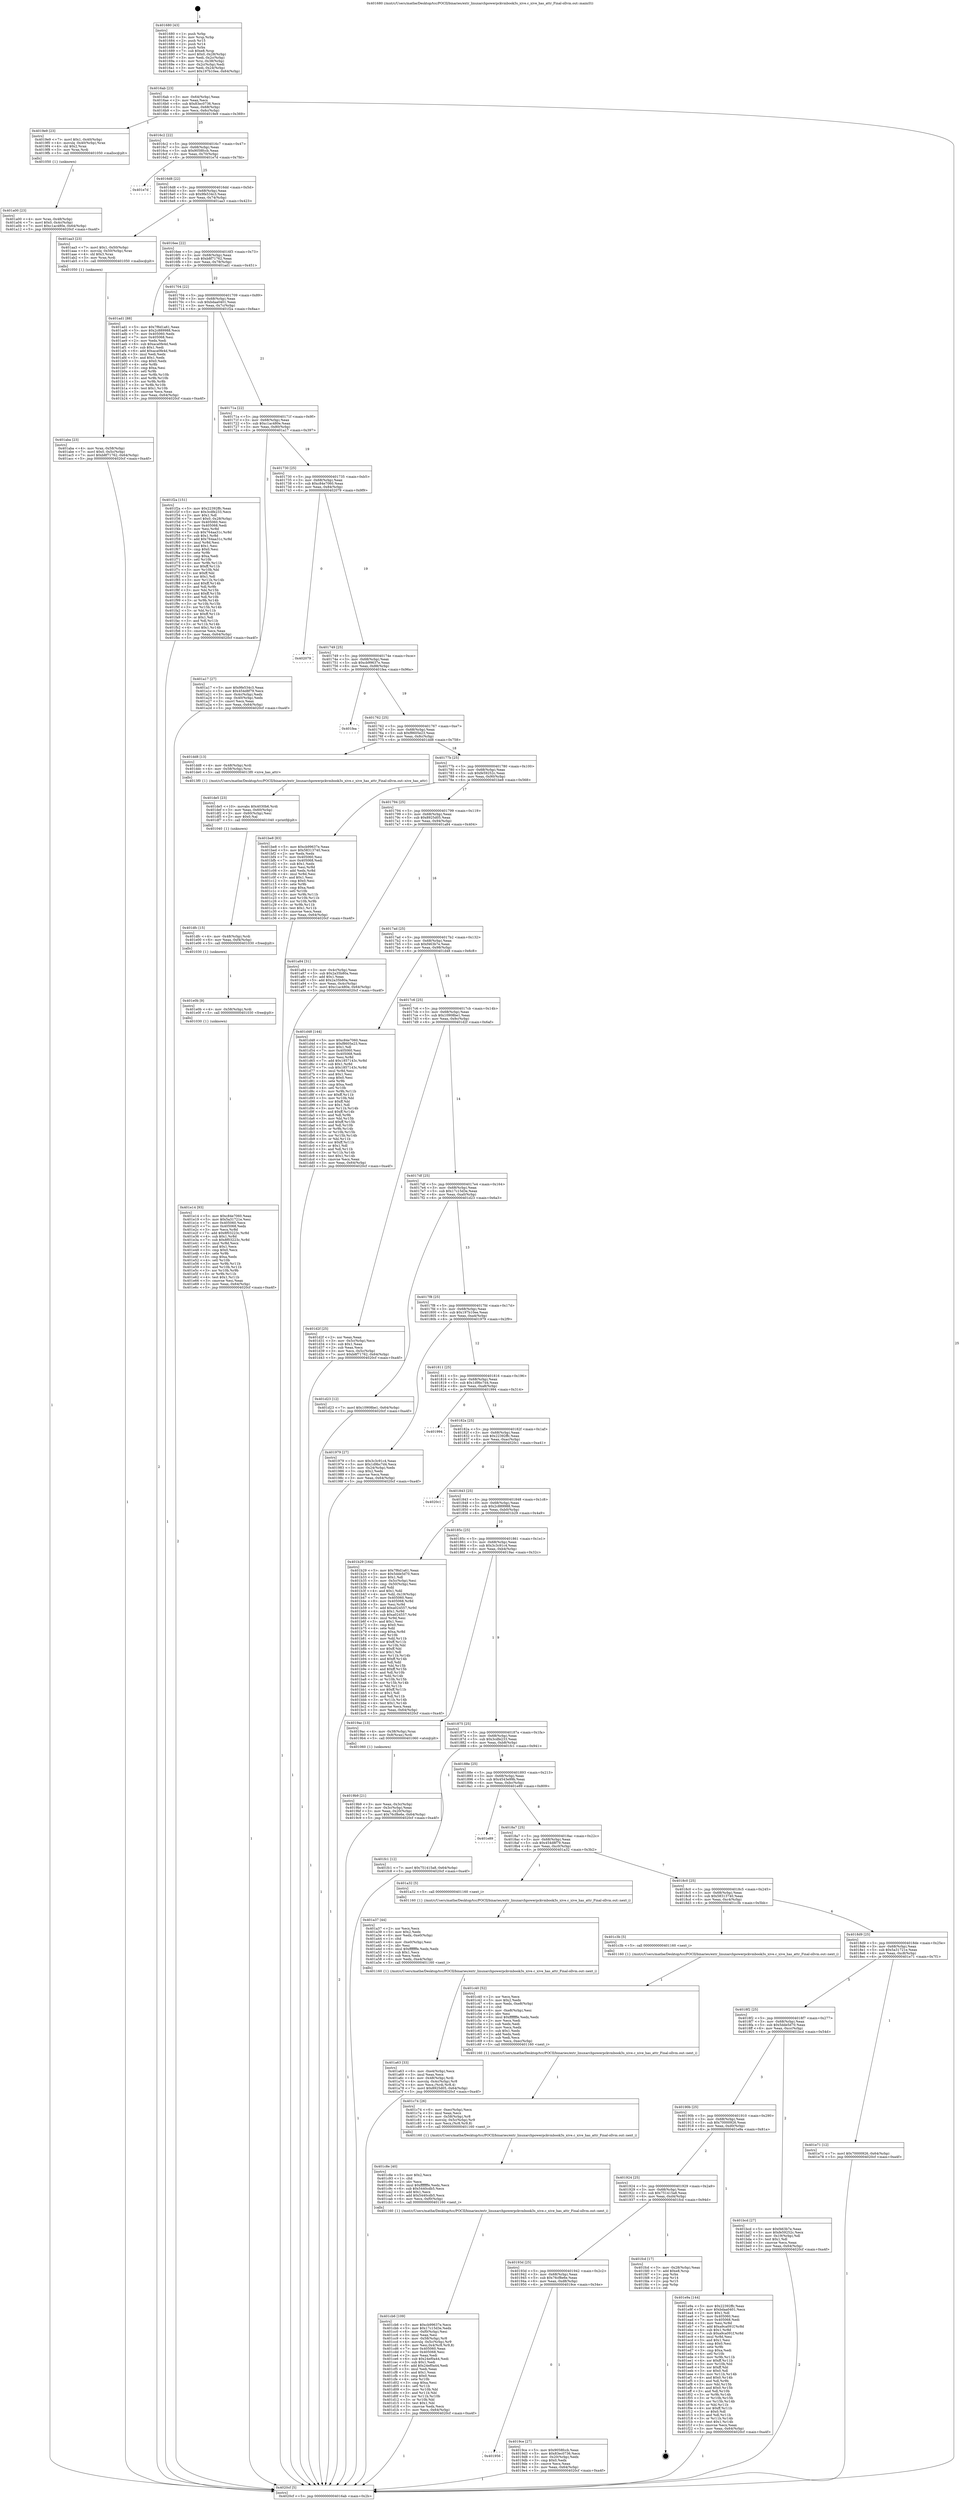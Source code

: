 digraph "0x401680" {
  label = "0x401680 (/mnt/c/Users/mathe/Desktop/tcc/POCII/binaries/extr_linuxarchpowerpckvmbook3s_xive.c_xive_has_attr_Final-ollvm.out::main(0))"
  labelloc = "t"
  node[shape=record]

  Entry [label="",width=0.3,height=0.3,shape=circle,fillcolor=black,style=filled]
  "0x4016ab" [label="{
     0x4016ab [23]\l
     | [instrs]\l
     &nbsp;&nbsp;0x4016ab \<+3\>: mov -0x64(%rbp),%eax\l
     &nbsp;&nbsp;0x4016ae \<+2\>: mov %eax,%ecx\l
     &nbsp;&nbsp;0x4016b0 \<+6\>: sub $0x83ec0736,%ecx\l
     &nbsp;&nbsp;0x4016b6 \<+3\>: mov %eax,-0x68(%rbp)\l
     &nbsp;&nbsp;0x4016b9 \<+3\>: mov %ecx,-0x6c(%rbp)\l
     &nbsp;&nbsp;0x4016bc \<+6\>: je 00000000004019e9 \<main+0x369\>\l
  }"]
  "0x4019e9" [label="{
     0x4019e9 [23]\l
     | [instrs]\l
     &nbsp;&nbsp;0x4019e9 \<+7\>: movl $0x1,-0x40(%rbp)\l
     &nbsp;&nbsp;0x4019f0 \<+4\>: movslq -0x40(%rbp),%rax\l
     &nbsp;&nbsp;0x4019f4 \<+4\>: shl $0x2,%rax\l
     &nbsp;&nbsp;0x4019f8 \<+3\>: mov %rax,%rdi\l
     &nbsp;&nbsp;0x4019fb \<+5\>: call 0000000000401050 \<malloc@plt\>\l
     | [calls]\l
     &nbsp;&nbsp;0x401050 \{1\} (unknown)\l
  }"]
  "0x4016c2" [label="{
     0x4016c2 [22]\l
     | [instrs]\l
     &nbsp;&nbsp;0x4016c2 \<+5\>: jmp 00000000004016c7 \<main+0x47\>\l
     &nbsp;&nbsp;0x4016c7 \<+3\>: mov -0x68(%rbp),%eax\l
     &nbsp;&nbsp;0x4016ca \<+5\>: sub $0x9058fccb,%eax\l
     &nbsp;&nbsp;0x4016cf \<+3\>: mov %eax,-0x70(%rbp)\l
     &nbsp;&nbsp;0x4016d2 \<+6\>: je 0000000000401e7d \<main+0x7fd\>\l
  }"]
  Exit [label="",width=0.3,height=0.3,shape=circle,fillcolor=black,style=filled,peripheries=2]
  "0x401e7d" [label="{
     0x401e7d\l
  }", style=dashed]
  "0x4016d8" [label="{
     0x4016d8 [22]\l
     | [instrs]\l
     &nbsp;&nbsp;0x4016d8 \<+5\>: jmp 00000000004016dd \<main+0x5d\>\l
     &nbsp;&nbsp;0x4016dd \<+3\>: mov -0x68(%rbp),%eax\l
     &nbsp;&nbsp;0x4016e0 \<+5\>: sub $0x9fe534c3,%eax\l
     &nbsp;&nbsp;0x4016e5 \<+3\>: mov %eax,-0x74(%rbp)\l
     &nbsp;&nbsp;0x4016e8 \<+6\>: je 0000000000401aa3 \<main+0x423\>\l
  }"]
  "0x401e14" [label="{
     0x401e14 [93]\l
     | [instrs]\l
     &nbsp;&nbsp;0x401e14 \<+5\>: mov $0xc84e7060,%eax\l
     &nbsp;&nbsp;0x401e19 \<+5\>: mov $0x5a31721e,%esi\l
     &nbsp;&nbsp;0x401e1e \<+7\>: mov 0x405060,%ecx\l
     &nbsp;&nbsp;0x401e25 \<+7\>: mov 0x405068,%edx\l
     &nbsp;&nbsp;0x401e2c \<+3\>: mov %ecx,%r8d\l
     &nbsp;&nbsp;0x401e2f \<+7\>: add $0x8f03223c,%r8d\l
     &nbsp;&nbsp;0x401e36 \<+4\>: sub $0x1,%r8d\l
     &nbsp;&nbsp;0x401e3a \<+7\>: sub $0x8f03223c,%r8d\l
     &nbsp;&nbsp;0x401e41 \<+4\>: imul %r8d,%ecx\l
     &nbsp;&nbsp;0x401e45 \<+3\>: and $0x1,%ecx\l
     &nbsp;&nbsp;0x401e48 \<+3\>: cmp $0x0,%ecx\l
     &nbsp;&nbsp;0x401e4b \<+4\>: sete %r9b\l
     &nbsp;&nbsp;0x401e4f \<+3\>: cmp $0xa,%edx\l
     &nbsp;&nbsp;0x401e52 \<+4\>: setl %r10b\l
     &nbsp;&nbsp;0x401e56 \<+3\>: mov %r9b,%r11b\l
     &nbsp;&nbsp;0x401e59 \<+3\>: and %r10b,%r11b\l
     &nbsp;&nbsp;0x401e5c \<+3\>: xor %r10b,%r9b\l
     &nbsp;&nbsp;0x401e5f \<+3\>: or %r9b,%r11b\l
     &nbsp;&nbsp;0x401e62 \<+4\>: test $0x1,%r11b\l
     &nbsp;&nbsp;0x401e66 \<+3\>: cmovne %esi,%eax\l
     &nbsp;&nbsp;0x401e69 \<+3\>: mov %eax,-0x64(%rbp)\l
     &nbsp;&nbsp;0x401e6c \<+5\>: jmp 00000000004020cf \<main+0xa4f\>\l
  }"]
  "0x401aa3" [label="{
     0x401aa3 [23]\l
     | [instrs]\l
     &nbsp;&nbsp;0x401aa3 \<+7\>: movl $0x1,-0x50(%rbp)\l
     &nbsp;&nbsp;0x401aaa \<+4\>: movslq -0x50(%rbp),%rax\l
     &nbsp;&nbsp;0x401aae \<+4\>: shl $0x3,%rax\l
     &nbsp;&nbsp;0x401ab2 \<+3\>: mov %rax,%rdi\l
     &nbsp;&nbsp;0x401ab5 \<+5\>: call 0000000000401050 \<malloc@plt\>\l
     | [calls]\l
     &nbsp;&nbsp;0x401050 \{1\} (unknown)\l
  }"]
  "0x4016ee" [label="{
     0x4016ee [22]\l
     | [instrs]\l
     &nbsp;&nbsp;0x4016ee \<+5\>: jmp 00000000004016f3 \<main+0x73\>\l
     &nbsp;&nbsp;0x4016f3 \<+3\>: mov -0x68(%rbp),%eax\l
     &nbsp;&nbsp;0x4016f6 \<+5\>: sub $0xb8f71762,%eax\l
     &nbsp;&nbsp;0x4016fb \<+3\>: mov %eax,-0x78(%rbp)\l
     &nbsp;&nbsp;0x4016fe \<+6\>: je 0000000000401ad1 \<main+0x451\>\l
  }"]
  "0x401e0b" [label="{
     0x401e0b [9]\l
     | [instrs]\l
     &nbsp;&nbsp;0x401e0b \<+4\>: mov -0x58(%rbp),%rdi\l
     &nbsp;&nbsp;0x401e0f \<+5\>: call 0000000000401030 \<free@plt\>\l
     | [calls]\l
     &nbsp;&nbsp;0x401030 \{1\} (unknown)\l
  }"]
  "0x401ad1" [label="{
     0x401ad1 [88]\l
     | [instrs]\l
     &nbsp;&nbsp;0x401ad1 \<+5\>: mov $0x7f6d1a61,%eax\l
     &nbsp;&nbsp;0x401ad6 \<+5\>: mov $0x2c889988,%ecx\l
     &nbsp;&nbsp;0x401adb \<+7\>: mov 0x405060,%edx\l
     &nbsp;&nbsp;0x401ae2 \<+7\>: mov 0x405068,%esi\l
     &nbsp;&nbsp;0x401ae9 \<+2\>: mov %edx,%edi\l
     &nbsp;&nbsp;0x401aeb \<+6\>: sub $0xaca0fe4d,%edi\l
     &nbsp;&nbsp;0x401af1 \<+3\>: sub $0x1,%edi\l
     &nbsp;&nbsp;0x401af4 \<+6\>: add $0xaca0fe4d,%edi\l
     &nbsp;&nbsp;0x401afa \<+3\>: imul %edi,%edx\l
     &nbsp;&nbsp;0x401afd \<+3\>: and $0x1,%edx\l
     &nbsp;&nbsp;0x401b00 \<+3\>: cmp $0x0,%edx\l
     &nbsp;&nbsp;0x401b03 \<+4\>: sete %r8b\l
     &nbsp;&nbsp;0x401b07 \<+3\>: cmp $0xa,%esi\l
     &nbsp;&nbsp;0x401b0a \<+4\>: setl %r9b\l
     &nbsp;&nbsp;0x401b0e \<+3\>: mov %r8b,%r10b\l
     &nbsp;&nbsp;0x401b11 \<+3\>: and %r9b,%r10b\l
     &nbsp;&nbsp;0x401b14 \<+3\>: xor %r9b,%r8b\l
     &nbsp;&nbsp;0x401b17 \<+3\>: or %r8b,%r10b\l
     &nbsp;&nbsp;0x401b1a \<+4\>: test $0x1,%r10b\l
     &nbsp;&nbsp;0x401b1e \<+3\>: cmovne %ecx,%eax\l
     &nbsp;&nbsp;0x401b21 \<+3\>: mov %eax,-0x64(%rbp)\l
     &nbsp;&nbsp;0x401b24 \<+5\>: jmp 00000000004020cf \<main+0xa4f\>\l
  }"]
  "0x401704" [label="{
     0x401704 [22]\l
     | [instrs]\l
     &nbsp;&nbsp;0x401704 \<+5\>: jmp 0000000000401709 \<main+0x89\>\l
     &nbsp;&nbsp;0x401709 \<+3\>: mov -0x68(%rbp),%eax\l
     &nbsp;&nbsp;0x40170c \<+5\>: sub $0xbdaa0401,%eax\l
     &nbsp;&nbsp;0x401711 \<+3\>: mov %eax,-0x7c(%rbp)\l
     &nbsp;&nbsp;0x401714 \<+6\>: je 0000000000401f2a \<main+0x8aa\>\l
  }"]
  "0x401dfc" [label="{
     0x401dfc [15]\l
     | [instrs]\l
     &nbsp;&nbsp;0x401dfc \<+4\>: mov -0x48(%rbp),%rdi\l
     &nbsp;&nbsp;0x401e00 \<+6\>: mov %eax,-0xf4(%rbp)\l
     &nbsp;&nbsp;0x401e06 \<+5\>: call 0000000000401030 \<free@plt\>\l
     | [calls]\l
     &nbsp;&nbsp;0x401030 \{1\} (unknown)\l
  }"]
  "0x401f2a" [label="{
     0x401f2a [151]\l
     | [instrs]\l
     &nbsp;&nbsp;0x401f2a \<+5\>: mov $0x22392ffc,%eax\l
     &nbsp;&nbsp;0x401f2f \<+5\>: mov $0x3cdfe233,%ecx\l
     &nbsp;&nbsp;0x401f34 \<+2\>: mov $0x1,%dl\l
     &nbsp;&nbsp;0x401f36 \<+7\>: movl $0x0,-0x28(%rbp)\l
     &nbsp;&nbsp;0x401f3d \<+7\>: mov 0x405060,%esi\l
     &nbsp;&nbsp;0x401f44 \<+7\>: mov 0x405068,%edi\l
     &nbsp;&nbsp;0x401f4b \<+3\>: mov %esi,%r8d\l
     &nbsp;&nbsp;0x401f4e \<+7\>: sub $0x764aa31c,%r8d\l
     &nbsp;&nbsp;0x401f55 \<+4\>: sub $0x1,%r8d\l
     &nbsp;&nbsp;0x401f59 \<+7\>: add $0x764aa31c,%r8d\l
     &nbsp;&nbsp;0x401f60 \<+4\>: imul %r8d,%esi\l
     &nbsp;&nbsp;0x401f64 \<+3\>: and $0x1,%esi\l
     &nbsp;&nbsp;0x401f67 \<+3\>: cmp $0x0,%esi\l
     &nbsp;&nbsp;0x401f6a \<+4\>: sete %r9b\l
     &nbsp;&nbsp;0x401f6e \<+3\>: cmp $0xa,%edi\l
     &nbsp;&nbsp;0x401f71 \<+4\>: setl %r10b\l
     &nbsp;&nbsp;0x401f75 \<+3\>: mov %r9b,%r11b\l
     &nbsp;&nbsp;0x401f78 \<+4\>: xor $0xff,%r11b\l
     &nbsp;&nbsp;0x401f7c \<+3\>: mov %r10b,%bl\l
     &nbsp;&nbsp;0x401f7f \<+3\>: xor $0xff,%bl\l
     &nbsp;&nbsp;0x401f82 \<+3\>: xor $0x1,%dl\l
     &nbsp;&nbsp;0x401f85 \<+3\>: mov %r11b,%r14b\l
     &nbsp;&nbsp;0x401f88 \<+4\>: and $0xff,%r14b\l
     &nbsp;&nbsp;0x401f8c \<+3\>: and %dl,%r9b\l
     &nbsp;&nbsp;0x401f8f \<+3\>: mov %bl,%r15b\l
     &nbsp;&nbsp;0x401f92 \<+4\>: and $0xff,%r15b\l
     &nbsp;&nbsp;0x401f96 \<+3\>: and %dl,%r10b\l
     &nbsp;&nbsp;0x401f99 \<+3\>: or %r9b,%r14b\l
     &nbsp;&nbsp;0x401f9c \<+3\>: or %r10b,%r15b\l
     &nbsp;&nbsp;0x401f9f \<+3\>: xor %r15b,%r14b\l
     &nbsp;&nbsp;0x401fa2 \<+3\>: or %bl,%r11b\l
     &nbsp;&nbsp;0x401fa5 \<+4\>: xor $0xff,%r11b\l
     &nbsp;&nbsp;0x401fa9 \<+3\>: or $0x1,%dl\l
     &nbsp;&nbsp;0x401fac \<+3\>: and %dl,%r11b\l
     &nbsp;&nbsp;0x401faf \<+3\>: or %r11b,%r14b\l
     &nbsp;&nbsp;0x401fb2 \<+4\>: test $0x1,%r14b\l
     &nbsp;&nbsp;0x401fb6 \<+3\>: cmovne %ecx,%eax\l
     &nbsp;&nbsp;0x401fb9 \<+3\>: mov %eax,-0x64(%rbp)\l
     &nbsp;&nbsp;0x401fbc \<+5\>: jmp 00000000004020cf \<main+0xa4f\>\l
  }"]
  "0x40171a" [label="{
     0x40171a [22]\l
     | [instrs]\l
     &nbsp;&nbsp;0x40171a \<+5\>: jmp 000000000040171f \<main+0x9f\>\l
     &nbsp;&nbsp;0x40171f \<+3\>: mov -0x68(%rbp),%eax\l
     &nbsp;&nbsp;0x401722 \<+5\>: sub $0xc1ac480e,%eax\l
     &nbsp;&nbsp;0x401727 \<+3\>: mov %eax,-0x80(%rbp)\l
     &nbsp;&nbsp;0x40172a \<+6\>: je 0000000000401a17 \<main+0x397\>\l
  }"]
  "0x401de5" [label="{
     0x401de5 [23]\l
     | [instrs]\l
     &nbsp;&nbsp;0x401de5 \<+10\>: movabs $0x4030b6,%rdi\l
     &nbsp;&nbsp;0x401def \<+3\>: mov %eax,-0x60(%rbp)\l
     &nbsp;&nbsp;0x401df2 \<+3\>: mov -0x60(%rbp),%esi\l
     &nbsp;&nbsp;0x401df5 \<+2\>: mov $0x0,%al\l
     &nbsp;&nbsp;0x401df7 \<+5\>: call 0000000000401040 \<printf@plt\>\l
     | [calls]\l
     &nbsp;&nbsp;0x401040 \{1\} (unknown)\l
  }"]
  "0x401a17" [label="{
     0x401a17 [27]\l
     | [instrs]\l
     &nbsp;&nbsp;0x401a17 \<+5\>: mov $0x9fe534c3,%eax\l
     &nbsp;&nbsp;0x401a1c \<+5\>: mov $0x454d8f79,%ecx\l
     &nbsp;&nbsp;0x401a21 \<+3\>: mov -0x4c(%rbp),%edx\l
     &nbsp;&nbsp;0x401a24 \<+3\>: cmp -0x40(%rbp),%edx\l
     &nbsp;&nbsp;0x401a27 \<+3\>: cmovl %ecx,%eax\l
     &nbsp;&nbsp;0x401a2a \<+3\>: mov %eax,-0x64(%rbp)\l
     &nbsp;&nbsp;0x401a2d \<+5\>: jmp 00000000004020cf \<main+0xa4f\>\l
  }"]
  "0x401730" [label="{
     0x401730 [25]\l
     | [instrs]\l
     &nbsp;&nbsp;0x401730 \<+5\>: jmp 0000000000401735 \<main+0xb5\>\l
     &nbsp;&nbsp;0x401735 \<+3\>: mov -0x68(%rbp),%eax\l
     &nbsp;&nbsp;0x401738 \<+5\>: sub $0xc84e7060,%eax\l
     &nbsp;&nbsp;0x40173d \<+6\>: mov %eax,-0x84(%rbp)\l
     &nbsp;&nbsp;0x401743 \<+6\>: je 0000000000402079 \<main+0x9f9\>\l
  }"]
  "0x401cb6" [label="{
     0x401cb6 [109]\l
     | [instrs]\l
     &nbsp;&nbsp;0x401cb6 \<+5\>: mov $0xcb99637e,%ecx\l
     &nbsp;&nbsp;0x401cbb \<+5\>: mov $0x17c15d3e,%edx\l
     &nbsp;&nbsp;0x401cc0 \<+6\>: mov -0xf0(%rbp),%esi\l
     &nbsp;&nbsp;0x401cc6 \<+3\>: imul %eax,%esi\l
     &nbsp;&nbsp;0x401cc9 \<+4\>: mov -0x58(%rbp),%r8\l
     &nbsp;&nbsp;0x401ccd \<+4\>: movslq -0x5c(%rbp),%r9\l
     &nbsp;&nbsp;0x401cd1 \<+5\>: mov %esi,0x4(%r8,%r9,8)\l
     &nbsp;&nbsp;0x401cd6 \<+7\>: mov 0x405060,%eax\l
     &nbsp;&nbsp;0x401cdd \<+7\>: mov 0x405068,%esi\l
     &nbsp;&nbsp;0x401ce4 \<+2\>: mov %eax,%edi\l
     &nbsp;&nbsp;0x401ce6 \<+6\>: sub $0x24ef0a44,%edi\l
     &nbsp;&nbsp;0x401cec \<+3\>: sub $0x1,%edi\l
     &nbsp;&nbsp;0x401cef \<+6\>: add $0x24ef0a44,%edi\l
     &nbsp;&nbsp;0x401cf5 \<+3\>: imul %edi,%eax\l
     &nbsp;&nbsp;0x401cf8 \<+3\>: and $0x1,%eax\l
     &nbsp;&nbsp;0x401cfb \<+3\>: cmp $0x0,%eax\l
     &nbsp;&nbsp;0x401cfe \<+4\>: sete %r10b\l
     &nbsp;&nbsp;0x401d02 \<+3\>: cmp $0xa,%esi\l
     &nbsp;&nbsp;0x401d05 \<+4\>: setl %r11b\l
     &nbsp;&nbsp;0x401d09 \<+3\>: mov %r10b,%bl\l
     &nbsp;&nbsp;0x401d0c \<+3\>: and %r11b,%bl\l
     &nbsp;&nbsp;0x401d0f \<+3\>: xor %r11b,%r10b\l
     &nbsp;&nbsp;0x401d12 \<+3\>: or %r10b,%bl\l
     &nbsp;&nbsp;0x401d15 \<+3\>: test $0x1,%bl\l
     &nbsp;&nbsp;0x401d18 \<+3\>: cmovne %edx,%ecx\l
     &nbsp;&nbsp;0x401d1b \<+3\>: mov %ecx,-0x64(%rbp)\l
     &nbsp;&nbsp;0x401d1e \<+5\>: jmp 00000000004020cf \<main+0xa4f\>\l
  }"]
  "0x402079" [label="{
     0x402079\l
  }", style=dashed]
  "0x401749" [label="{
     0x401749 [25]\l
     | [instrs]\l
     &nbsp;&nbsp;0x401749 \<+5\>: jmp 000000000040174e \<main+0xce\>\l
     &nbsp;&nbsp;0x40174e \<+3\>: mov -0x68(%rbp),%eax\l
     &nbsp;&nbsp;0x401751 \<+5\>: sub $0xcb99637e,%eax\l
     &nbsp;&nbsp;0x401756 \<+6\>: mov %eax,-0x88(%rbp)\l
     &nbsp;&nbsp;0x40175c \<+6\>: je 0000000000401fea \<main+0x96a\>\l
  }"]
  "0x401c8e" [label="{
     0x401c8e [40]\l
     | [instrs]\l
     &nbsp;&nbsp;0x401c8e \<+5\>: mov $0x2,%ecx\l
     &nbsp;&nbsp;0x401c93 \<+1\>: cltd\l
     &nbsp;&nbsp;0x401c94 \<+2\>: idiv %ecx\l
     &nbsp;&nbsp;0x401c96 \<+6\>: imul $0xfffffffe,%edx,%ecx\l
     &nbsp;&nbsp;0x401c9c \<+6\>: sub $0x5440cdb5,%ecx\l
     &nbsp;&nbsp;0x401ca2 \<+3\>: add $0x1,%ecx\l
     &nbsp;&nbsp;0x401ca5 \<+6\>: add $0x5440cdb5,%ecx\l
     &nbsp;&nbsp;0x401cab \<+6\>: mov %ecx,-0xf0(%rbp)\l
     &nbsp;&nbsp;0x401cb1 \<+5\>: call 0000000000401160 \<next_i\>\l
     | [calls]\l
     &nbsp;&nbsp;0x401160 \{1\} (/mnt/c/Users/mathe/Desktop/tcc/POCII/binaries/extr_linuxarchpowerpckvmbook3s_xive.c_xive_has_attr_Final-ollvm.out::next_i)\l
  }"]
  "0x401fea" [label="{
     0x401fea\l
  }", style=dashed]
  "0x401762" [label="{
     0x401762 [25]\l
     | [instrs]\l
     &nbsp;&nbsp;0x401762 \<+5\>: jmp 0000000000401767 \<main+0xe7\>\l
     &nbsp;&nbsp;0x401767 \<+3\>: mov -0x68(%rbp),%eax\l
     &nbsp;&nbsp;0x40176a \<+5\>: sub $0xf8605e23,%eax\l
     &nbsp;&nbsp;0x40176f \<+6\>: mov %eax,-0x8c(%rbp)\l
     &nbsp;&nbsp;0x401775 \<+6\>: je 0000000000401dd8 \<main+0x758\>\l
  }"]
  "0x401c74" [label="{
     0x401c74 [26]\l
     | [instrs]\l
     &nbsp;&nbsp;0x401c74 \<+6\>: mov -0xec(%rbp),%ecx\l
     &nbsp;&nbsp;0x401c7a \<+3\>: imul %eax,%ecx\l
     &nbsp;&nbsp;0x401c7d \<+4\>: mov -0x58(%rbp),%r8\l
     &nbsp;&nbsp;0x401c81 \<+4\>: movslq -0x5c(%rbp),%r9\l
     &nbsp;&nbsp;0x401c85 \<+4\>: mov %ecx,(%r8,%r9,8)\l
     &nbsp;&nbsp;0x401c89 \<+5\>: call 0000000000401160 \<next_i\>\l
     | [calls]\l
     &nbsp;&nbsp;0x401160 \{1\} (/mnt/c/Users/mathe/Desktop/tcc/POCII/binaries/extr_linuxarchpowerpckvmbook3s_xive.c_xive_has_attr_Final-ollvm.out::next_i)\l
  }"]
  "0x401dd8" [label="{
     0x401dd8 [13]\l
     | [instrs]\l
     &nbsp;&nbsp;0x401dd8 \<+4\>: mov -0x48(%rbp),%rdi\l
     &nbsp;&nbsp;0x401ddc \<+4\>: mov -0x58(%rbp),%rsi\l
     &nbsp;&nbsp;0x401de0 \<+5\>: call 00000000004013f0 \<xive_has_attr\>\l
     | [calls]\l
     &nbsp;&nbsp;0x4013f0 \{1\} (/mnt/c/Users/mathe/Desktop/tcc/POCII/binaries/extr_linuxarchpowerpckvmbook3s_xive.c_xive_has_attr_Final-ollvm.out::xive_has_attr)\l
  }"]
  "0x40177b" [label="{
     0x40177b [25]\l
     | [instrs]\l
     &nbsp;&nbsp;0x40177b \<+5\>: jmp 0000000000401780 \<main+0x100\>\l
     &nbsp;&nbsp;0x401780 \<+3\>: mov -0x68(%rbp),%eax\l
     &nbsp;&nbsp;0x401783 \<+5\>: sub $0xfe59252c,%eax\l
     &nbsp;&nbsp;0x401788 \<+6\>: mov %eax,-0x90(%rbp)\l
     &nbsp;&nbsp;0x40178e \<+6\>: je 0000000000401be8 \<main+0x568\>\l
  }"]
  "0x401c40" [label="{
     0x401c40 [52]\l
     | [instrs]\l
     &nbsp;&nbsp;0x401c40 \<+2\>: xor %ecx,%ecx\l
     &nbsp;&nbsp;0x401c42 \<+5\>: mov $0x2,%edx\l
     &nbsp;&nbsp;0x401c47 \<+6\>: mov %edx,-0xe8(%rbp)\l
     &nbsp;&nbsp;0x401c4d \<+1\>: cltd\l
     &nbsp;&nbsp;0x401c4e \<+6\>: mov -0xe8(%rbp),%esi\l
     &nbsp;&nbsp;0x401c54 \<+2\>: idiv %esi\l
     &nbsp;&nbsp;0x401c56 \<+6\>: imul $0xfffffffe,%edx,%edx\l
     &nbsp;&nbsp;0x401c5c \<+2\>: mov %ecx,%edi\l
     &nbsp;&nbsp;0x401c5e \<+2\>: sub %edx,%edi\l
     &nbsp;&nbsp;0x401c60 \<+2\>: mov %ecx,%edx\l
     &nbsp;&nbsp;0x401c62 \<+3\>: sub $0x1,%edx\l
     &nbsp;&nbsp;0x401c65 \<+2\>: add %edx,%edi\l
     &nbsp;&nbsp;0x401c67 \<+2\>: sub %edi,%ecx\l
     &nbsp;&nbsp;0x401c69 \<+6\>: mov %ecx,-0xec(%rbp)\l
     &nbsp;&nbsp;0x401c6f \<+5\>: call 0000000000401160 \<next_i\>\l
     | [calls]\l
     &nbsp;&nbsp;0x401160 \{1\} (/mnt/c/Users/mathe/Desktop/tcc/POCII/binaries/extr_linuxarchpowerpckvmbook3s_xive.c_xive_has_attr_Final-ollvm.out::next_i)\l
  }"]
  "0x401be8" [label="{
     0x401be8 [83]\l
     | [instrs]\l
     &nbsp;&nbsp;0x401be8 \<+5\>: mov $0xcb99637e,%eax\l
     &nbsp;&nbsp;0x401bed \<+5\>: mov $0x58313740,%ecx\l
     &nbsp;&nbsp;0x401bf2 \<+2\>: xor %edx,%edx\l
     &nbsp;&nbsp;0x401bf4 \<+7\>: mov 0x405060,%esi\l
     &nbsp;&nbsp;0x401bfb \<+7\>: mov 0x405068,%edi\l
     &nbsp;&nbsp;0x401c02 \<+3\>: sub $0x1,%edx\l
     &nbsp;&nbsp;0x401c05 \<+3\>: mov %esi,%r8d\l
     &nbsp;&nbsp;0x401c08 \<+3\>: add %edx,%r8d\l
     &nbsp;&nbsp;0x401c0b \<+4\>: imul %r8d,%esi\l
     &nbsp;&nbsp;0x401c0f \<+3\>: and $0x1,%esi\l
     &nbsp;&nbsp;0x401c12 \<+3\>: cmp $0x0,%esi\l
     &nbsp;&nbsp;0x401c15 \<+4\>: sete %r9b\l
     &nbsp;&nbsp;0x401c19 \<+3\>: cmp $0xa,%edi\l
     &nbsp;&nbsp;0x401c1c \<+4\>: setl %r10b\l
     &nbsp;&nbsp;0x401c20 \<+3\>: mov %r9b,%r11b\l
     &nbsp;&nbsp;0x401c23 \<+3\>: and %r10b,%r11b\l
     &nbsp;&nbsp;0x401c26 \<+3\>: xor %r10b,%r9b\l
     &nbsp;&nbsp;0x401c29 \<+3\>: or %r9b,%r11b\l
     &nbsp;&nbsp;0x401c2c \<+4\>: test $0x1,%r11b\l
     &nbsp;&nbsp;0x401c30 \<+3\>: cmovne %ecx,%eax\l
     &nbsp;&nbsp;0x401c33 \<+3\>: mov %eax,-0x64(%rbp)\l
     &nbsp;&nbsp;0x401c36 \<+5\>: jmp 00000000004020cf \<main+0xa4f\>\l
  }"]
  "0x401794" [label="{
     0x401794 [25]\l
     | [instrs]\l
     &nbsp;&nbsp;0x401794 \<+5\>: jmp 0000000000401799 \<main+0x119\>\l
     &nbsp;&nbsp;0x401799 \<+3\>: mov -0x68(%rbp),%eax\l
     &nbsp;&nbsp;0x40179c \<+5\>: sub $0x8925d05,%eax\l
     &nbsp;&nbsp;0x4017a1 \<+6\>: mov %eax,-0x94(%rbp)\l
     &nbsp;&nbsp;0x4017a7 \<+6\>: je 0000000000401a84 \<main+0x404\>\l
  }"]
  "0x401aba" [label="{
     0x401aba [23]\l
     | [instrs]\l
     &nbsp;&nbsp;0x401aba \<+4\>: mov %rax,-0x58(%rbp)\l
     &nbsp;&nbsp;0x401abe \<+7\>: movl $0x0,-0x5c(%rbp)\l
     &nbsp;&nbsp;0x401ac5 \<+7\>: movl $0xb8f71762,-0x64(%rbp)\l
     &nbsp;&nbsp;0x401acc \<+5\>: jmp 00000000004020cf \<main+0xa4f\>\l
  }"]
  "0x401a84" [label="{
     0x401a84 [31]\l
     | [instrs]\l
     &nbsp;&nbsp;0x401a84 \<+3\>: mov -0x4c(%rbp),%eax\l
     &nbsp;&nbsp;0x401a87 \<+5\>: sub $0x2a35b80a,%eax\l
     &nbsp;&nbsp;0x401a8c \<+3\>: add $0x1,%eax\l
     &nbsp;&nbsp;0x401a8f \<+5\>: add $0x2a35b80a,%eax\l
     &nbsp;&nbsp;0x401a94 \<+3\>: mov %eax,-0x4c(%rbp)\l
     &nbsp;&nbsp;0x401a97 \<+7\>: movl $0xc1ac480e,-0x64(%rbp)\l
     &nbsp;&nbsp;0x401a9e \<+5\>: jmp 00000000004020cf \<main+0xa4f\>\l
  }"]
  "0x4017ad" [label="{
     0x4017ad [25]\l
     | [instrs]\l
     &nbsp;&nbsp;0x4017ad \<+5\>: jmp 00000000004017b2 \<main+0x132\>\l
     &nbsp;&nbsp;0x4017b2 \<+3\>: mov -0x68(%rbp),%eax\l
     &nbsp;&nbsp;0x4017b5 \<+5\>: sub $0xf463b7e,%eax\l
     &nbsp;&nbsp;0x4017ba \<+6\>: mov %eax,-0x98(%rbp)\l
     &nbsp;&nbsp;0x4017c0 \<+6\>: je 0000000000401d48 \<main+0x6c8\>\l
  }"]
  "0x401a63" [label="{
     0x401a63 [33]\l
     | [instrs]\l
     &nbsp;&nbsp;0x401a63 \<+6\>: mov -0xe4(%rbp),%ecx\l
     &nbsp;&nbsp;0x401a69 \<+3\>: imul %eax,%ecx\l
     &nbsp;&nbsp;0x401a6c \<+4\>: mov -0x48(%rbp),%rdi\l
     &nbsp;&nbsp;0x401a70 \<+4\>: movslq -0x4c(%rbp),%r8\l
     &nbsp;&nbsp;0x401a74 \<+4\>: mov %ecx,(%rdi,%r8,4)\l
     &nbsp;&nbsp;0x401a78 \<+7\>: movl $0x8925d05,-0x64(%rbp)\l
     &nbsp;&nbsp;0x401a7f \<+5\>: jmp 00000000004020cf \<main+0xa4f\>\l
  }"]
  "0x401d48" [label="{
     0x401d48 [144]\l
     | [instrs]\l
     &nbsp;&nbsp;0x401d48 \<+5\>: mov $0xc84e7060,%eax\l
     &nbsp;&nbsp;0x401d4d \<+5\>: mov $0xf8605e23,%ecx\l
     &nbsp;&nbsp;0x401d52 \<+2\>: mov $0x1,%dl\l
     &nbsp;&nbsp;0x401d54 \<+7\>: mov 0x405060,%esi\l
     &nbsp;&nbsp;0x401d5b \<+7\>: mov 0x405068,%edi\l
     &nbsp;&nbsp;0x401d62 \<+3\>: mov %esi,%r8d\l
     &nbsp;&nbsp;0x401d65 \<+7\>: add $0x1857143c,%r8d\l
     &nbsp;&nbsp;0x401d6c \<+4\>: sub $0x1,%r8d\l
     &nbsp;&nbsp;0x401d70 \<+7\>: sub $0x1857143c,%r8d\l
     &nbsp;&nbsp;0x401d77 \<+4\>: imul %r8d,%esi\l
     &nbsp;&nbsp;0x401d7b \<+3\>: and $0x1,%esi\l
     &nbsp;&nbsp;0x401d7e \<+3\>: cmp $0x0,%esi\l
     &nbsp;&nbsp;0x401d81 \<+4\>: sete %r9b\l
     &nbsp;&nbsp;0x401d85 \<+3\>: cmp $0xa,%edi\l
     &nbsp;&nbsp;0x401d88 \<+4\>: setl %r10b\l
     &nbsp;&nbsp;0x401d8c \<+3\>: mov %r9b,%r11b\l
     &nbsp;&nbsp;0x401d8f \<+4\>: xor $0xff,%r11b\l
     &nbsp;&nbsp;0x401d93 \<+3\>: mov %r10b,%bl\l
     &nbsp;&nbsp;0x401d96 \<+3\>: xor $0xff,%bl\l
     &nbsp;&nbsp;0x401d99 \<+3\>: xor $0x1,%dl\l
     &nbsp;&nbsp;0x401d9c \<+3\>: mov %r11b,%r14b\l
     &nbsp;&nbsp;0x401d9f \<+4\>: and $0xff,%r14b\l
     &nbsp;&nbsp;0x401da3 \<+3\>: and %dl,%r9b\l
     &nbsp;&nbsp;0x401da6 \<+3\>: mov %bl,%r15b\l
     &nbsp;&nbsp;0x401da9 \<+4\>: and $0xff,%r15b\l
     &nbsp;&nbsp;0x401dad \<+3\>: and %dl,%r10b\l
     &nbsp;&nbsp;0x401db0 \<+3\>: or %r9b,%r14b\l
     &nbsp;&nbsp;0x401db3 \<+3\>: or %r10b,%r15b\l
     &nbsp;&nbsp;0x401db6 \<+3\>: xor %r15b,%r14b\l
     &nbsp;&nbsp;0x401db9 \<+3\>: or %bl,%r11b\l
     &nbsp;&nbsp;0x401dbc \<+4\>: xor $0xff,%r11b\l
     &nbsp;&nbsp;0x401dc0 \<+3\>: or $0x1,%dl\l
     &nbsp;&nbsp;0x401dc3 \<+3\>: and %dl,%r11b\l
     &nbsp;&nbsp;0x401dc6 \<+3\>: or %r11b,%r14b\l
     &nbsp;&nbsp;0x401dc9 \<+4\>: test $0x1,%r14b\l
     &nbsp;&nbsp;0x401dcd \<+3\>: cmovne %ecx,%eax\l
     &nbsp;&nbsp;0x401dd0 \<+3\>: mov %eax,-0x64(%rbp)\l
     &nbsp;&nbsp;0x401dd3 \<+5\>: jmp 00000000004020cf \<main+0xa4f\>\l
  }"]
  "0x4017c6" [label="{
     0x4017c6 [25]\l
     | [instrs]\l
     &nbsp;&nbsp;0x4017c6 \<+5\>: jmp 00000000004017cb \<main+0x14b\>\l
     &nbsp;&nbsp;0x4017cb \<+3\>: mov -0x68(%rbp),%eax\l
     &nbsp;&nbsp;0x4017ce \<+5\>: sub $0x10908be1,%eax\l
     &nbsp;&nbsp;0x4017d3 \<+6\>: mov %eax,-0x9c(%rbp)\l
     &nbsp;&nbsp;0x4017d9 \<+6\>: je 0000000000401d2f \<main+0x6af\>\l
  }"]
  "0x401a37" [label="{
     0x401a37 [44]\l
     | [instrs]\l
     &nbsp;&nbsp;0x401a37 \<+2\>: xor %ecx,%ecx\l
     &nbsp;&nbsp;0x401a39 \<+5\>: mov $0x2,%edx\l
     &nbsp;&nbsp;0x401a3e \<+6\>: mov %edx,-0xe0(%rbp)\l
     &nbsp;&nbsp;0x401a44 \<+1\>: cltd\l
     &nbsp;&nbsp;0x401a45 \<+6\>: mov -0xe0(%rbp),%esi\l
     &nbsp;&nbsp;0x401a4b \<+2\>: idiv %esi\l
     &nbsp;&nbsp;0x401a4d \<+6\>: imul $0xfffffffe,%edx,%edx\l
     &nbsp;&nbsp;0x401a53 \<+3\>: sub $0x1,%ecx\l
     &nbsp;&nbsp;0x401a56 \<+2\>: sub %ecx,%edx\l
     &nbsp;&nbsp;0x401a58 \<+6\>: mov %edx,-0xe4(%rbp)\l
     &nbsp;&nbsp;0x401a5e \<+5\>: call 0000000000401160 \<next_i\>\l
     | [calls]\l
     &nbsp;&nbsp;0x401160 \{1\} (/mnt/c/Users/mathe/Desktop/tcc/POCII/binaries/extr_linuxarchpowerpckvmbook3s_xive.c_xive_has_attr_Final-ollvm.out::next_i)\l
  }"]
  "0x401d2f" [label="{
     0x401d2f [25]\l
     | [instrs]\l
     &nbsp;&nbsp;0x401d2f \<+2\>: xor %eax,%eax\l
     &nbsp;&nbsp;0x401d31 \<+3\>: mov -0x5c(%rbp),%ecx\l
     &nbsp;&nbsp;0x401d34 \<+3\>: sub $0x1,%eax\l
     &nbsp;&nbsp;0x401d37 \<+2\>: sub %eax,%ecx\l
     &nbsp;&nbsp;0x401d39 \<+3\>: mov %ecx,-0x5c(%rbp)\l
     &nbsp;&nbsp;0x401d3c \<+7\>: movl $0xb8f71762,-0x64(%rbp)\l
     &nbsp;&nbsp;0x401d43 \<+5\>: jmp 00000000004020cf \<main+0xa4f\>\l
  }"]
  "0x4017df" [label="{
     0x4017df [25]\l
     | [instrs]\l
     &nbsp;&nbsp;0x4017df \<+5\>: jmp 00000000004017e4 \<main+0x164\>\l
     &nbsp;&nbsp;0x4017e4 \<+3\>: mov -0x68(%rbp),%eax\l
     &nbsp;&nbsp;0x4017e7 \<+5\>: sub $0x17c15d3e,%eax\l
     &nbsp;&nbsp;0x4017ec \<+6\>: mov %eax,-0xa0(%rbp)\l
     &nbsp;&nbsp;0x4017f2 \<+6\>: je 0000000000401d23 \<main+0x6a3\>\l
  }"]
  "0x401a00" [label="{
     0x401a00 [23]\l
     | [instrs]\l
     &nbsp;&nbsp;0x401a00 \<+4\>: mov %rax,-0x48(%rbp)\l
     &nbsp;&nbsp;0x401a04 \<+7\>: movl $0x0,-0x4c(%rbp)\l
     &nbsp;&nbsp;0x401a0b \<+7\>: movl $0xc1ac480e,-0x64(%rbp)\l
     &nbsp;&nbsp;0x401a12 \<+5\>: jmp 00000000004020cf \<main+0xa4f\>\l
  }"]
  "0x401d23" [label="{
     0x401d23 [12]\l
     | [instrs]\l
     &nbsp;&nbsp;0x401d23 \<+7\>: movl $0x10908be1,-0x64(%rbp)\l
     &nbsp;&nbsp;0x401d2a \<+5\>: jmp 00000000004020cf \<main+0xa4f\>\l
  }"]
  "0x4017f8" [label="{
     0x4017f8 [25]\l
     | [instrs]\l
     &nbsp;&nbsp;0x4017f8 \<+5\>: jmp 00000000004017fd \<main+0x17d\>\l
     &nbsp;&nbsp;0x4017fd \<+3\>: mov -0x68(%rbp),%eax\l
     &nbsp;&nbsp;0x401800 \<+5\>: sub $0x197b10ee,%eax\l
     &nbsp;&nbsp;0x401805 \<+6\>: mov %eax,-0xa4(%rbp)\l
     &nbsp;&nbsp;0x40180b \<+6\>: je 0000000000401979 \<main+0x2f9\>\l
  }"]
  "0x401956" [label="{
     0x401956\l
  }", style=dashed]
  "0x401979" [label="{
     0x401979 [27]\l
     | [instrs]\l
     &nbsp;&nbsp;0x401979 \<+5\>: mov $0x3c3c91c4,%eax\l
     &nbsp;&nbsp;0x40197e \<+5\>: mov $0x1d9bc7d4,%ecx\l
     &nbsp;&nbsp;0x401983 \<+3\>: mov -0x24(%rbp),%edx\l
     &nbsp;&nbsp;0x401986 \<+3\>: cmp $0x2,%edx\l
     &nbsp;&nbsp;0x401989 \<+3\>: cmovne %ecx,%eax\l
     &nbsp;&nbsp;0x40198c \<+3\>: mov %eax,-0x64(%rbp)\l
     &nbsp;&nbsp;0x40198f \<+5\>: jmp 00000000004020cf \<main+0xa4f\>\l
  }"]
  "0x401811" [label="{
     0x401811 [25]\l
     | [instrs]\l
     &nbsp;&nbsp;0x401811 \<+5\>: jmp 0000000000401816 \<main+0x196\>\l
     &nbsp;&nbsp;0x401816 \<+3\>: mov -0x68(%rbp),%eax\l
     &nbsp;&nbsp;0x401819 \<+5\>: sub $0x1d9bc7d4,%eax\l
     &nbsp;&nbsp;0x40181e \<+6\>: mov %eax,-0xa8(%rbp)\l
     &nbsp;&nbsp;0x401824 \<+6\>: je 0000000000401994 \<main+0x314\>\l
  }"]
  "0x4020cf" [label="{
     0x4020cf [5]\l
     | [instrs]\l
     &nbsp;&nbsp;0x4020cf \<+5\>: jmp 00000000004016ab \<main+0x2b\>\l
  }"]
  "0x401680" [label="{
     0x401680 [43]\l
     | [instrs]\l
     &nbsp;&nbsp;0x401680 \<+1\>: push %rbp\l
     &nbsp;&nbsp;0x401681 \<+3\>: mov %rsp,%rbp\l
     &nbsp;&nbsp;0x401684 \<+2\>: push %r15\l
     &nbsp;&nbsp;0x401686 \<+2\>: push %r14\l
     &nbsp;&nbsp;0x401688 \<+1\>: push %rbx\l
     &nbsp;&nbsp;0x401689 \<+7\>: sub $0xe8,%rsp\l
     &nbsp;&nbsp;0x401690 \<+7\>: movl $0x0,-0x28(%rbp)\l
     &nbsp;&nbsp;0x401697 \<+3\>: mov %edi,-0x2c(%rbp)\l
     &nbsp;&nbsp;0x40169a \<+4\>: mov %rsi,-0x38(%rbp)\l
     &nbsp;&nbsp;0x40169e \<+3\>: mov -0x2c(%rbp),%edi\l
     &nbsp;&nbsp;0x4016a1 \<+3\>: mov %edi,-0x24(%rbp)\l
     &nbsp;&nbsp;0x4016a4 \<+7\>: movl $0x197b10ee,-0x64(%rbp)\l
  }"]
  "0x4019ce" [label="{
     0x4019ce [27]\l
     | [instrs]\l
     &nbsp;&nbsp;0x4019ce \<+5\>: mov $0x9058fccb,%eax\l
     &nbsp;&nbsp;0x4019d3 \<+5\>: mov $0x83ec0736,%ecx\l
     &nbsp;&nbsp;0x4019d8 \<+3\>: mov -0x20(%rbp),%edx\l
     &nbsp;&nbsp;0x4019db \<+3\>: cmp $0x0,%edx\l
     &nbsp;&nbsp;0x4019de \<+3\>: cmove %ecx,%eax\l
     &nbsp;&nbsp;0x4019e1 \<+3\>: mov %eax,-0x64(%rbp)\l
     &nbsp;&nbsp;0x4019e4 \<+5\>: jmp 00000000004020cf \<main+0xa4f\>\l
  }"]
  "0x401994" [label="{
     0x401994\l
  }", style=dashed]
  "0x40182a" [label="{
     0x40182a [25]\l
     | [instrs]\l
     &nbsp;&nbsp;0x40182a \<+5\>: jmp 000000000040182f \<main+0x1af\>\l
     &nbsp;&nbsp;0x40182f \<+3\>: mov -0x68(%rbp),%eax\l
     &nbsp;&nbsp;0x401832 \<+5\>: sub $0x22392ffc,%eax\l
     &nbsp;&nbsp;0x401837 \<+6\>: mov %eax,-0xac(%rbp)\l
     &nbsp;&nbsp;0x40183d \<+6\>: je 00000000004020c1 \<main+0xa41\>\l
  }"]
  "0x40193d" [label="{
     0x40193d [25]\l
     | [instrs]\l
     &nbsp;&nbsp;0x40193d \<+5\>: jmp 0000000000401942 \<main+0x2c2\>\l
     &nbsp;&nbsp;0x401942 \<+3\>: mov -0x68(%rbp),%eax\l
     &nbsp;&nbsp;0x401945 \<+5\>: sub $0x76cf8e6e,%eax\l
     &nbsp;&nbsp;0x40194a \<+6\>: mov %eax,-0xd8(%rbp)\l
     &nbsp;&nbsp;0x401950 \<+6\>: je 00000000004019ce \<main+0x34e\>\l
  }"]
  "0x4020c1" [label="{
     0x4020c1\l
  }", style=dashed]
  "0x401843" [label="{
     0x401843 [25]\l
     | [instrs]\l
     &nbsp;&nbsp;0x401843 \<+5\>: jmp 0000000000401848 \<main+0x1c8\>\l
     &nbsp;&nbsp;0x401848 \<+3\>: mov -0x68(%rbp),%eax\l
     &nbsp;&nbsp;0x40184b \<+5\>: sub $0x2c889988,%eax\l
     &nbsp;&nbsp;0x401850 \<+6\>: mov %eax,-0xb0(%rbp)\l
     &nbsp;&nbsp;0x401856 \<+6\>: je 0000000000401b29 \<main+0x4a9\>\l
  }"]
  "0x401fcd" [label="{
     0x401fcd [17]\l
     | [instrs]\l
     &nbsp;&nbsp;0x401fcd \<+3\>: mov -0x28(%rbp),%eax\l
     &nbsp;&nbsp;0x401fd0 \<+7\>: add $0xe8,%rsp\l
     &nbsp;&nbsp;0x401fd7 \<+1\>: pop %rbx\l
     &nbsp;&nbsp;0x401fd8 \<+2\>: pop %r14\l
     &nbsp;&nbsp;0x401fda \<+2\>: pop %r15\l
     &nbsp;&nbsp;0x401fdc \<+1\>: pop %rbp\l
     &nbsp;&nbsp;0x401fdd \<+1\>: ret\l
  }"]
  "0x401b29" [label="{
     0x401b29 [164]\l
     | [instrs]\l
     &nbsp;&nbsp;0x401b29 \<+5\>: mov $0x7f6d1a61,%eax\l
     &nbsp;&nbsp;0x401b2e \<+5\>: mov $0x5dde5d70,%ecx\l
     &nbsp;&nbsp;0x401b33 \<+2\>: mov $0x1,%dl\l
     &nbsp;&nbsp;0x401b35 \<+3\>: mov -0x5c(%rbp),%esi\l
     &nbsp;&nbsp;0x401b38 \<+3\>: cmp -0x50(%rbp),%esi\l
     &nbsp;&nbsp;0x401b3b \<+4\>: setl %dil\l
     &nbsp;&nbsp;0x401b3f \<+4\>: and $0x1,%dil\l
     &nbsp;&nbsp;0x401b43 \<+4\>: mov %dil,-0x19(%rbp)\l
     &nbsp;&nbsp;0x401b47 \<+7\>: mov 0x405060,%esi\l
     &nbsp;&nbsp;0x401b4e \<+8\>: mov 0x405068,%r8d\l
     &nbsp;&nbsp;0x401b56 \<+3\>: mov %esi,%r9d\l
     &nbsp;&nbsp;0x401b59 \<+7\>: add $0xa024557,%r9d\l
     &nbsp;&nbsp;0x401b60 \<+4\>: sub $0x1,%r9d\l
     &nbsp;&nbsp;0x401b64 \<+7\>: sub $0xa024557,%r9d\l
     &nbsp;&nbsp;0x401b6b \<+4\>: imul %r9d,%esi\l
     &nbsp;&nbsp;0x401b6f \<+3\>: and $0x1,%esi\l
     &nbsp;&nbsp;0x401b72 \<+3\>: cmp $0x0,%esi\l
     &nbsp;&nbsp;0x401b75 \<+4\>: sete %dil\l
     &nbsp;&nbsp;0x401b79 \<+4\>: cmp $0xa,%r8d\l
     &nbsp;&nbsp;0x401b7d \<+4\>: setl %r10b\l
     &nbsp;&nbsp;0x401b81 \<+3\>: mov %dil,%r11b\l
     &nbsp;&nbsp;0x401b84 \<+4\>: xor $0xff,%r11b\l
     &nbsp;&nbsp;0x401b88 \<+3\>: mov %r10b,%bl\l
     &nbsp;&nbsp;0x401b8b \<+3\>: xor $0xff,%bl\l
     &nbsp;&nbsp;0x401b8e \<+3\>: xor $0x1,%dl\l
     &nbsp;&nbsp;0x401b91 \<+3\>: mov %r11b,%r14b\l
     &nbsp;&nbsp;0x401b94 \<+4\>: and $0xff,%r14b\l
     &nbsp;&nbsp;0x401b98 \<+3\>: and %dl,%dil\l
     &nbsp;&nbsp;0x401b9b \<+3\>: mov %bl,%r15b\l
     &nbsp;&nbsp;0x401b9e \<+4\>: and $0xff,%r15b\l
     &nbsp;&nbsp;0x401ba2 \<+3\>: and %dl,%r10b\l
     &nbsp;&nbsp;0x401ba5 \<+3\>: or %dil,%r14b\l
     &nbsp;&nbsp;0x401ba8 \<+3\>: or %r10b,%r15b\l
     &nbsp;&nbsp;0x401bab \<+3\>: xor %r15b,%r14b\l
     &nbsp;&nbsp;0x401bae \<+3\>: or %bl,%r11b\l
     &nbsp;&nbsp;0x401bb1 \<+4\>: xor $0xff,%r11b\l
     &nbsp;&nbsp;0x401bb5 \<+3\>: or $0x1,%dl\l
     &nbsp;&nbsp;0x401bb8 \<+3\>: and %dl,%r11b\l
     &nbsp;&nbsp;0x401bbb \<+3\>: or %r11b,%r14b\l
     &nbsp;&nbsp;0x401bbe \<+4\>: test $0x1,%r14b\l
     &nbsp;&nbsp;0x401bc2 \<+3\>: cmovne %ecx,%eax\l
     &nbsp;&nbsp;0x401bc5 \<+3\>: mov %eax,-0x64(%rbp)\l
     &nbsp;&nbsp;0x401bc8 \<+5\>: jmp 00000000004020cf \<main+0xa4f\>\l
  }"]
  "0x40185c" [label="{
     0x40185c [25]\l
     | [instrs]\l
     &nbsp;&nbsp;0x40185c \<+5\>: jmp 0000000000401861 \<main+0x1e1\>\l
     &nbsp;&nbsp;0x401861 \<+3\>: mov -0x68(%rbp),%eax\l
     &nbsp;&nbsp;0x401864 \<+5\>: sub $0x3c3c91c4,%eax\l
     &nbsp;&nbsp;0x401869 \<+6\>: mov %eax,-0xb4(%rbp)\l
     &nbsp;&nbsp;0x40186f \<+6\>: je 00000000004019ac \<main+0x32c\>\l
  }"]
  "0x401924" [label="{
     0x401924 [25]\l
     | [instrs]\l
     &nbsp;&nbsp;0x401924 \<+5\>: jmp 0000000000401929 \<main+0x2a9\>\l
     &nbsp;&nbsp;0x401929 \<+3\>: mov -0x68(%rbp),%eax\l
     &nbsp;&nbsp;0x40192c \<+5\>: sub $0x751415a8,%eax\l
     &nbsp;&nbsp;0x401931 \<+6\>: mov %eax,-0xd4(%rbp)\l
     &nbsp;&nbsp;0x401937 \<+6\>: je 0000000000401fcd \<main+0x94d\>\l
  }"]
  "0x4019ac" [label="{
     0x4019ac [13]\l
     | [instrs]\l
     &nbsp;&nbsp;0x4019ac \<+4\>: mov -0x38(%rbp),%rax\l
     &nbsp;&nbsp;0x4019b0 \<+4\>: mov 0x8(%rax),%rdi\l
     &nbsp;&nbsp;0x4019b4 \<+5\>: call 0000000000401060 \<atoi@plt\>\l
     | [calls]\l
     &nbsp;&nbsp;0x401060 \{1\} (unknown)\l
  }"]
  "0x401875" [label="{
     0x401875 [25]\l
     | [instrs]\l
     &nbsp;&nbsp;0x401875 \<+5\>: jmp 000000000040187a \<main+0x1fa\>\l
     &nbsp;&nbsp;0x40187a \<+3\>: mov -0x68(%rbp),%eax\l
     &nbsp;&nbsp;0x40187d \<+5\>: sub $0x3cdfe233,%eax\l
     &nbsp;&nbsp;0x401882 \<+6\>: mov %eax,-0xb8(%rbp)\l
     &nbsp;&nbsp;0x401888 \<+6\>: je 0000000000401fc1 \<main+0x941\>\l
  }"]
  "0x4019b9" [label="{
     0x4019b9 [21]\l
     | [instrs]\l
     &nbsp;&nbsp;0x4019b9 \<+3\>: mov %eax,-0x3c(%rbp)\l
     &nbsp;&nbsp;0x4019bc \<+3\>: mov -0x3c(%rbp),%eax\l
     &nbsp;&nbsp;0x4019bf \<+3\>: mov %eax,-0x20(%rbp)\l
     &nbsp;&nbsp;0x4019c2 \<+7\>: movl $0x76cf8e6e,-0x64(%rbp)\l
     &nbsp;&nbsp;0x4019c9 \<+5\>: jmp 00000000004020cf \<main+0xa4f\>\l
  }"]
  "0x401e9a" [label="{
     0x401e9a [144]\l
     | [instrs]\l
     &nbsp;&nbsp;0x401e9a \<+5\>: mov $0x22392ffc,%eax\l
     &nbsp;&nbsp;0x401e9f \<+5\>: mov $0xbdaa0401,%ecx\l
     &nbsp;&nbsp;0x401ea4 \<+2\>: mov $0x1,%dl\l
     &nbsp;&nbsp;0x401ea6 \<+7\>: mov 0x405060,%esi\l
     &nbsp;&nbsp;0x401ead \<+7\>: mov 0x405068,%edi\l
     &nbsp;&nbsp;0x401eb4 \<+3\>: mov %esi,%r8d\l
     &nbsp;&nbsp;0x401eb7 \<+7\>: add $0xa9ca091f,%r8d\l
     &nbsp;&nbsp;0x401ebe \<+4\>: sub $0x1,%r8d\l
     &nbsp;&nbsp;0x401ec2 \<+7\>: sub $0xa9ca091f,%r8d\l
     &nbsp;&nbsp;0x401ec9 \<+4\>: imul %r8d,%esi\l
     &nbsp;&nbsp;0x401ecd \<+3\>: and $0x1,%esi\l
     &nbsp;&nbsp;0x401ed0 \<+3\>: cmp $0x0,%esi\l
     &nbsp;&nbsp;0x401ed3 \<+4\>: sete %r9b\l
     &nbsp;&nbsp;0x401ed7 \<+3\>: cmp $0xa,%edi\l
     &nbsp;&nbsp;0x401eda \<+4\>: setl %r10b\l
     &nbsp;&nbsp;0x401ede \<+3\>: mov %r9b,%r11b\l
     &nbsp;&nbsp;0x401ee1 \<+4\>: xor $0xff,%r11b\l
     &nbsp;&nbsp;0x401ee5 \<+3\>: mov %r10b,%bl\l
     &nbsp;&nbsp;0x401ee8 \<+3\>: xor $0xff,%bl\l
     &nbsp;&nbsp;0x401eeb \<+3\>: xor $0x0,%dl\l
     &nbsp;&nbsp;0x401eee \<+3\>: mov %r11b,%r14b\l
     &nbsp;&nbsp;0x401ef1 \<+4\>: and $0x0,%r14b\l
     &nbsp;&nbsp;0x401ef5 \<+3\>: and %dl,%r9b\l
     &nbsp;&nbsp;0x401ef8 \<+3\>: mov %bl,%r15b\l
     &nbsp;&nbsp;0x401efb \<+4\>: and $0x0,%r15b\l
     &nbsp;&nbsp;0x401eff \<+3\>: and %dl,%r10b\l
     &nbsp;&nbsp;0x401f02 \<+3\>: or %r9b,%r14b\l
     &nbsp;&nbsp;0x401f05 \<+3\>: or %r10b,%r15b\l
     &nbsp;&nbsp;0x401f08 \<+3\>: xor %r15b,%r14b\l
     &nbsp;&nbsp;0x401f0b \<+3\>: or %bl,%r11b\l
     &nbsp;&nbsp;0x401f0e \<+4\>: xor $0xff,%r11b\l
     &nbsp;&nbsp;0x401f12 \<+3\>: or $0x0,%dl\l
     &nbsp;&nbsp;0x401f15 \<+3\>: and %dl,%r11b\l
     &nbsp;&nbsp;0x401f18 \<+3\>: or %r11b,%r14b\l
     &nbsp;&nbsp;0x401f1b \<+4\>: test $0x1,%r14b\l
     &nbsp;&nbsp;0x401f1f \<+3\>: cmovne %ecx,%eax\l
     &nbsp;&nbsp;0x401f22 \<+3\>: mov %eax,-0x64(%rbp)\l
     &nbsp;&nbsp;0x401f25 \<+5\>: jmp 00000000004020cf \<main+0xa4f\>\l
  }"]
  "0x401fc1" [label="{
     0x401fc1 [12]\l
     | [instrs]\l
     &nbsp;&nbsp;0x401fc1 \<+7\>: movl $0x751415a8,-0x64(%rbp)\l
     &nbsp;&nbsp;0x401fc8 \<+5\>: jmp 00000000004020cf \<main+0xa4f\>\l
  }"]
  "0x40188e" [label="{
     0x40188e [25]\l
     | [instrs]\l
     &nbsp;&nbsp;0x40188e \<+5\>: jmp 0000000000401893 \<main+0x213\>\l
     &nbsp;&nbsp;0x401893 \<+3\>: mov -0x68(%rbp),%eax\l
     &nbsp;&nbsp;0x401896 \<+5\>: sub $0x4543e99b,%eax\l
     &nbsp;&nbsp;0x40189b \<+6\>: mov %eax,-0xbc(%rbp)\l
     &nbsp;&nbsp;0x4018a1 \<+6\>: je 0000000000401e89 \<main+0x809\>\l
  }"]
  "0x40190b" [label="{
     0x40190b [25]\l
     | [instrs]\l
     &nbsp;&nbsp;0x40190b \<+5\>: jmp 0000000000401910 \<main+0x290\>\l
     &nbsp;&nbsp;0x401910 \<+3\>: mov -0x68(%rbp),%eax\l
     &nbsp;&nbsp;0x401913 \<+5\>: sub $0x70000926,%eax\l
     &nbsp;&nbsp;0x401918 \<+6\>: mov %eax,-0xd0(%rbp)\l
     &nbsp;&nbsp;0x40191e \<+6\>: je 0000000000401e9a \<main+0x81a\>\l
  }"]
  "0x401e89" [label="{
     0x401e89\l
  }", style=dashed]
  "0x4018a7" [label="{
     0x4018a7 [25]\l
     | [instrs]\l
     &nbsp;&nbsp;0x4018a7 \<+5\>: jmp 00000000004018ac \<main+0x22c\>\l
     &nbsp;&nbsp;0x4018ac \<+3\>: mov -0x68(%rbp),%eax\l
     &nbsp;&nbsp;0x4018af \<+5\>: sub $0x454d8f79,%eax\l
     &nbsp;&nbsp;0x4018b4 \<+6\>: mov %eax,-0xc0(%rbp)\l
     &nbsp;&nbsp;0x4018ba \<+6\>: je 0000000000401a32 \<main+0x3b2\>\l
  }"]
  "0x401bcd" [label="{
     0x401bcd [27]\l
     | [instrs]\l
     &nbsp;&nbsp;0x401bcd \<+5\>: mov $0xf463b7e,%eax\l
     &nbsp;&nbsp;0x401bd2 \<+5\>: mov $0xfe59252c,%ecx\l
     &nbsp;&nbsp;0x401bd7 \<+3\>: mov -0x19(%rbp),%dl\l
     &nbsp;&nbsp;0x401bda \<+3\>: test $0x1,%dl\l
     &nbsp;&nbsp;0x401bdd \<+3\>: cmovne %ecx,%eax\l
     &nbsp;&nbsp;0x401be0 \<+3\>: mov %eax,-0x64(%rbp)\l
     &nbsp;&nbsp;0x401be3 \<+5\>: jmp 00000000004020cf \<main+0xa4f\>\l
  }"]
  "0x401a32" [label="{
     0x401a32 [5]\l
     | [instrs]\l
     &nbsp;&nbsp;0x401a32 \<+5\>: call 0000000000401160 \<next_i\>\l
     | [calls]\l
     &nbsp;&nbsp;0x401160 \{1\} (/mnt/c/Users/mathe/Desktop/tcc/POCII/binaries/extr_linuxarchpowerpckvmbook3s_xive.c_xive_has_attr_Final-ollvm.out::next_i)\l
  }"]
  "0x4018c0" [label="{
     0x4018c0 [25]\l
     | [instrs]\l
     &nbsp;&nbsp;0x4018c0 \<+5\>: jmp 00000000004018c5 \<main+0x245\>\l
     &nbsp;&nbsp;0x4018c5 \<+3\>: mov -0x68(%rbp),%eax\l
     &nbsp;&nbsp;0x4018c8 \<+5\>: sub $0x58313740,%eax\l
     &nbsp;&nbsp;0x4018cd \<+6\>: mov %eax,-0xc4(%rbp)\l
     &nbsp;&nbsp;0x4018d3 \<+6\>: je 0000000000401c3b \<main+0x5bb\>\l
  }"]
  "0x4018f2" [label="{
     0x4018f2 [25]\l
     | [instrs]\l
     &nbsp;&nbsp;0x4018f2 \<+5\>: jmp 00000000004018f7 \<main+0x277\>\l
     &nbsp;&nbsp;0x4018f7 \<+3\>: mov -0x68(%rbp),%eax\l
     &nbsp;&nbsp;0x4018fa \<+5\>: sub $0x5dde5d70,%eax\l
     &nbsp;&nbsp;0x4018ff \<+6\>: mov %eax,-0xcc(%rbp)\l
     &nbsp;&nbsp;0x401905 \<+6\>: je 0000000000401bcd \<main+0x54d\>\l
  }"]
  "0x401c3b" [label="{
     0x401c3b [5]\l
     | [instrs]\l
     &nbsp;&nbsp;0x401c3b \<+5\>: call 0000000000401160 \<next_i\>\l
     | [calls]\l
     &nbsp;&nbsp;0x401160 \{1\} (/mnt/c/Users/mathe/Desktop/tcc/POCII/binaries/extr_linuxarchpowerpckvmbook3s_xive.c_xive_has_attr_Final-ollvm.out::next_i)\l
  }"]
  "0x4018d9" [label="{
     0x4018d9 [25]\l
     | [instrs]\l
     &nbsp;&nbsp;0x4018d9 \<+5\>: jmp 00000000004018de \<main+0x25e\>\l
     &nbsp;&nbsp;0x4018de \<+3\>: mov -0x68(%rbp),%eax\l
     &nbsp;&nbsp;0x4018e1 \<+5\>: sub $0x5a31721e,%eax\l
     &nbsp;&nbsp;0x4018e6 \<+6\>: mov %eax,-0xc8(%rbp)\l
     &nbsp;&nbsp;0x4018ec \<+6\>: je 0000000000401e71 \<main+0x7f1\>\l
  }"]
  "0x401e71" [label="{
     0x401e71 [12]\l
     | [instrs]\l
     &nbsp;&nbsp;0x401e71 \<+7\>: movl $0x70000926,-0x64(%rbp)\l
     &nbsp;&nbsp;0x401e78 \<+5\>: jmp 00000000004020cf \<main+0xa4f\>\l
  }"]
  Entry -> "0x401680" [label=" 1"]
  "0x4016ab" -> "0x4019e9" [label=" 1"]
  "0x4016ab" -> "0x4016c2" [label=" 25"]
  "0x401fcd" -> Exit [label=" 1"]
  "0x4016c2" -> "0x401e7d" [label=" 0"]
  "0x4016c2" -> "0x4016d8" [label=" 25"]
  "0x401fc1" -> "0x4020cf" [label=" 1"]
  "0x4016d8" -> "0x401aa3" [label=" 1"]
  "0x4016d8" -> "0x4016ee" [label=" 24"]
  "0x401f2a" -> "0x4020cf" [label=" 1"]
  "0x4016ee" -> "0x401ad1" [label=" 2"]
  "0x4016ee" -> "0x401704" [label=" 22"]
  "0x401e9a" -> "0x4020cf" [label=" 1"]
  "0x401704" -> "0x401f2a" [label=" 1"]
  "0x401704" -> "0x40171a" [label=" 21"]
  "0x401e71" -> "0x4020cf" [label=" 1"]
  "0x40171a" -> "0x401a17" [label=" 2"]
  "0x40171a" -> "0x401730" [label=" 19"]
  "0x401e14" -> "0x4020cf" [label=" 1"]
  "0x401730" -> "0x402079" [label=" 0"]
  "0x401730" -> "0x401749" [label=" 19"]
  "0x401e0b" -> "0x401e14" [label=" 1"]
  "0x401749" -> "0x401fea" [label=" 0"]
  "0x401749" -> "0x401762" [label=" 19"]
  "0x401dfc" -> "0x401e0b" [label=" 1"]
  "0x401762" -> "0x401dd8" [label=" 1"]
  "0x401762" -> "0x40177b" [label=" 18"]
  "0x401de5" -> "0x401dfc" [label=" 1"]
  "0x40177b" -> "0x401be8" [label=" 1"]
  "0x40177b" -> "0x401794" [label=" 17"]
  "0x401dd8" -> "0x401de5" [label=" 1"]
  "0x401794" -> "0x401a84" [label=" 1"]
  "0x401794" -> "0x4017ad" [label=" 16"]
  "0x401d48" -> "0x4020cf" [label=" 1"]
  "0x4017ad" -> "0x401d48" [label=" 1"]
  "0x4017ad" -> "0x4017c6" [label=" 15"]
  "0x401d2f" -> "0x4020cf" [label=" 1"]
  "0x4017c6" -> "0x401d2f" [label=" 1"]
  "0x4017c6" -> "0x4017df" [label=" 14"]
  "0x401d23" -> "0x4020cf" [label=" 1"]
  "0x4017df" -> "0x401d23" [label=" 1"]
  "0x4017df" -> "0x4017f8" [label=" 13"]
  "0x401cb6" -> "0x4020cf" [label=" 1"]
  "0x4017f8" -> "0x401979" [label=" 1"]
  "0x4017f8" -> "0x401811" [label=" 12"]
  "0x401979" -> "0x4020cf" [label=" 1"]
  "0x401680" -> "0x4016ab" [label=" 1"]
  "0x4020cf" -> "0x4016ab" [label=" 25"]
  "0x401c8e" -> "0x401cb6" [label=" 1"]
  "0x401811" -> "0x401994" [label=" 0"]
  "0x401811" -> "0x40182a" [label=" 12"]
  "0x401c74" -> "0x401c8e" [label=" 1"]
  "0x40182a" -> "0x4020c1" [label=" 0"]
  "0x40182a" -> "0x401843" [label=" 12"]
  "0x401c3b" -> "0x401c40" [label=" 1"]
  "0x401843" -> "0x401b29" [label=" 2"]
  "0x401843" -> "0x40185c" [label=" 10"]
  "0x401be8" -> "0x4020cf" [label=" 1"]
  "0x40185c" -> "0x4019ac" [label=" 1"]
  "0x40185c" -> "0x401875" [label=" 9"]
  "0x4019ac" -> "0x4019b9" [label=" 1"]
  "0x4019b9" -> "0x4020cf" [label=" 1"]
  "0x401b29" -> "0x4020cf" [label=" 2"]
  "0x401875" -> "0x401fc1" [label=" 1"]
  "0x401875" -> "0x40188e" [label=" 8"]
  "0x401ad1" -> "0x4020cf" [label=" 2"]
  "0x40188e" -> "0x401e89" [label=" 0"]
  "0x40188e" -> "0x4018a7" [label=" 8"]
  "0x401aa3" -> "0x401aba" [label=" 1"]
  "0x4018a7" -> "0x401a32" [label=" 1"]
  "0x4018a7" -> "0x4018c0" [label=" 7"]
  "0x401a84" -> "0x4020cf" [label=" 1"]
  "0x4018c0" -> "0x401c3b" [label=" 1"]
  "0x4018c0" -> "0x4018d9" [label=" 6"]
  "0x401a37" -> "0x401a63" [label=" 1"]
  "0x4018d9" -> "0x401e71" [label=" 1"]
  "0x4018d9" -> "0x4018f2" [label=" 5"]
  "0x401a63" -> "0x4020cf" [label=" 1"]
  "0x4018f2" -> "0x401bcd" [label=" 2"]
  "0x4018f2" -> "0x40190b" [label=" 3"]
  "0x401aba" -> "0x4020cf" [label=" 1"]
  "0x40190b" -> "0x401e9a" [label=" 1"]
  "0x40190b" -> "0x401924" [label=" 2"]
  "0x401bcd" -> "0x4020cf" [label=" 2"]
  "0x401924" -> "0x401fcd" [label=" 1"]
  "0x401924" -> "0x40193d" [label=" 1"]
  "0x401c40" -> "0x401c74" [label=" 1"]
  "0x40193d" -> "0x4019ce" [label=" 1"]
  "0x40193d" -> "0x401956" [label=" 0"]
  "0x4019ce" -> "0x4020cf" [label=" 1"]
  "0x4019e9" -> "0x401a00" [label=" 1"]
  "0x401a00" -> "0x4020cf" [label=" 1"]
  "0x401a17" -> "0x4020cf" [label=" 2"]
  "0x401a32" -> "0x401a37" [label=" 1"]
}
